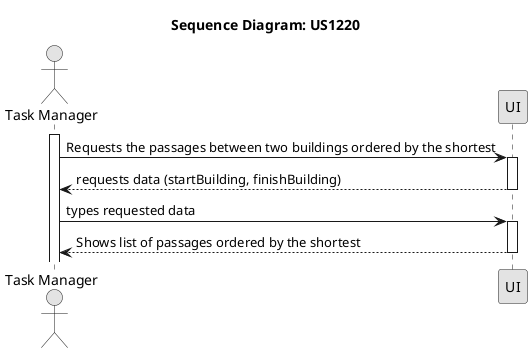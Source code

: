 @startuml

skinparam Monochrome true
skinparam PackageStyle rectangle
skinparam Shadowing false

title Sequence Diagram: US1220

actor "Task Manager" as User
participant "UI" as UI

activate User

User -> UI : Requests the passages between two buildings ordered by the shortest 
activate UI
UI --> User : requests data (startBuilding, finishBuilding)
deactivate UI
User -> UI : types requested data
activate UI
UI --> User : Shows list of passages ordered by the shortest

deactivate UI

@enduml